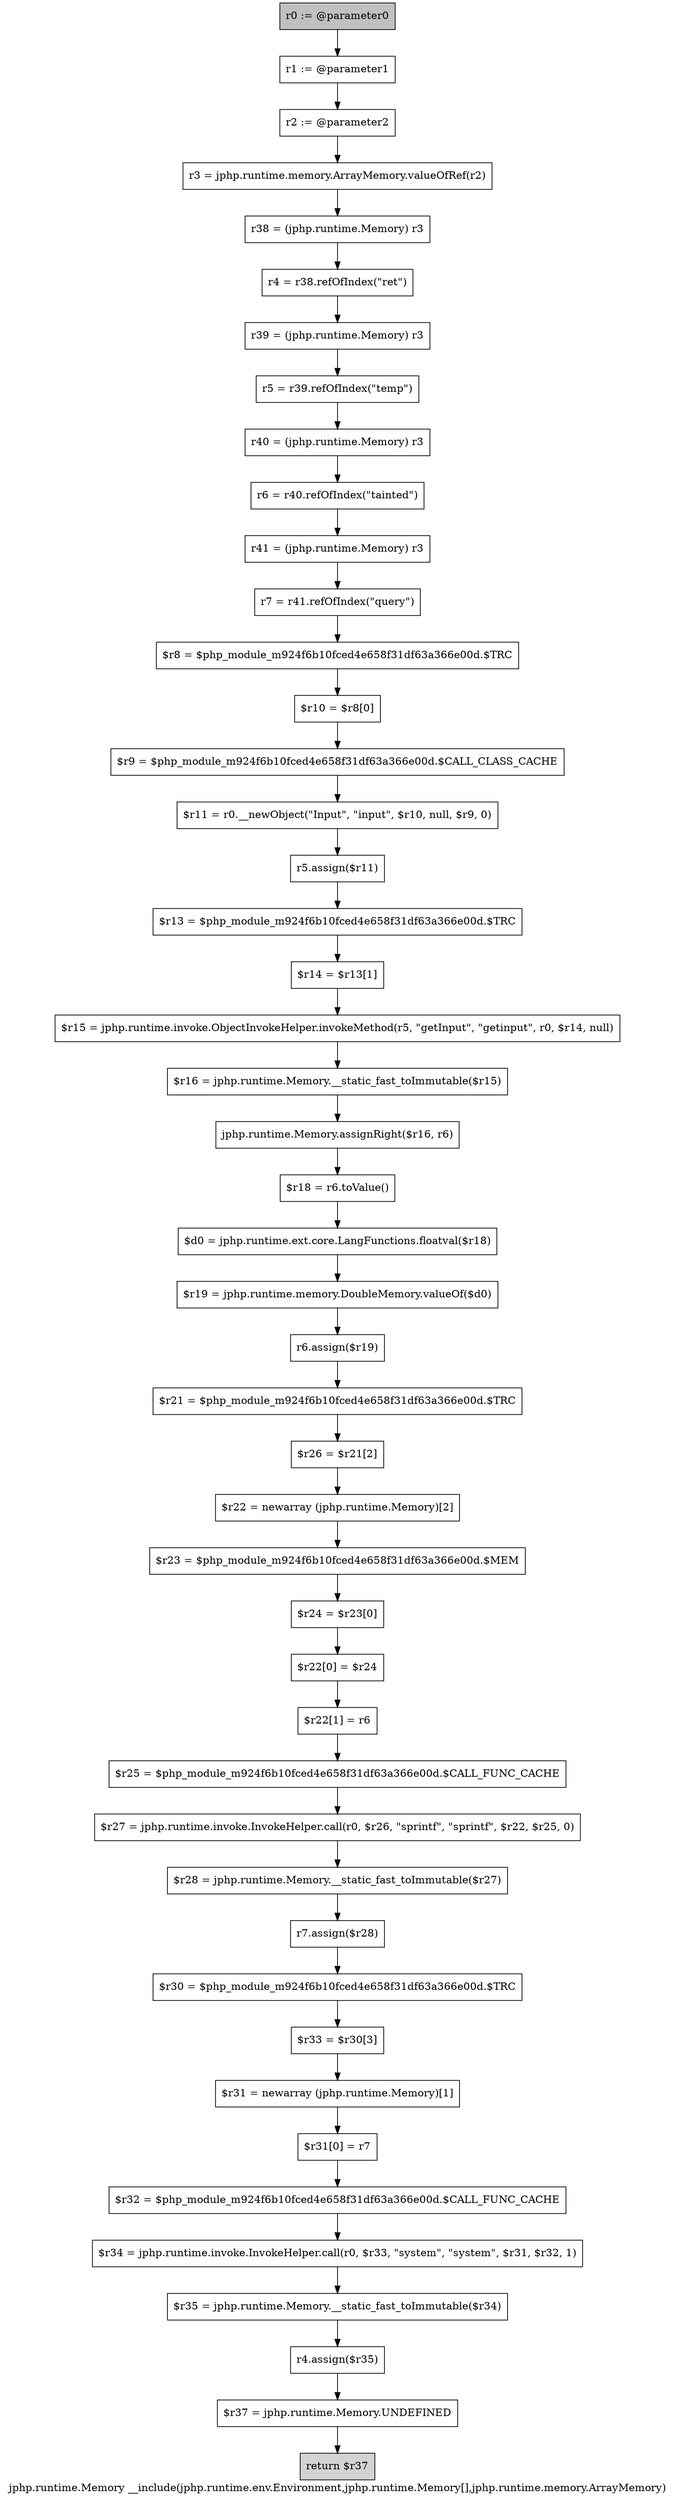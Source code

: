 digraph "jphp.runtime.Memory __include(jphp.runtime.env.Environment,jphp.runtime.Memory[],jphp.runtime.memory.ArrayMemory)" {
    label="jphp.runtime.Memory __include(jphp.runtime.env.Environment,jphp.runtime.Memory[],jphp.runtime.memory.ArrayMemory)";
    node [shape=box];
    "0" [style=filled,fillcolor=gray,label="r0 := @parameter0",];
    "1" [label="r1 := @parameter1",];
    "0"->"1";
    "2" [label="r2 := @parameter2",];
    "1"->"2";
    "3" [label="r3 = jphp.runtime.memory.ArrayMemory.valueOfRef(r2)",];
    "2"->"3";
    "4" [label="r38 = (jphp.runtime.Memory) r3",];
    "3"->"4";
    "5" [label="r4 = r38.refOfIndex(\"ret\")",];
    "4"->"5";
    "6" [label="r39 = (jphp.runtime.Memory) r3",];
    "5"->"6";
    "7" [label="r5 = r39.refOfIndex(\"temp\")",];
    "6"->"7";
    "8" [label="r40 = (jphp.runtime.Memory) r3",];
    "7"->"8";
    "9" [label="r6 = r40.refOfIndex(\"tainted\")",];
    "8"->"9";
    "10" [label="r41 = (jphp.runtime.Memory) r3",];
    "9"->"10";
    "11" [label="r7 = r41.refOfIndex(\"query\")",];
    "10"->"11";
    "12" [label="$r8 = $php_module_m924f6b10fced4e658f31df63a366e00d.$TRC",];
    "11"->"12";
    "13" [label="$r10 = $r8[0]",];
    "12"->"13";
    "14" [label="$r9 = $php_module_m924f6b10fced4e658f31df63a366e00d.$CALL_CLASS_CACHE",];
    "13"->"14";
    "15" [label="$r11 = r0.__newObject(\"Input\", \"input\", $r10, null, $r9, 0)",];
    "14"->"15";
    "16" [label="r5.assign($r11)",];
    "15"->"16";
    "17" [label="$r13 = $php_module_m924f6b10fced4e658f31df63a366e00d.$TRC",];
    "16"->"17";
    "18" [label="$r14 = $r13[1]",];
    "17"->"18";
    "19" [label="$r15 = jphp.runtime.invoke.ObjectInvokeHelper.invokeMethod(r5, \"getInput\", \"getinput\", r0, $r14, null)",];
    "18"->"19";
    "20" [label="$r16 = jphp.runtime.Memory.__static_fast_toImmutable($r15)",];
    "19"->"20";
    "21" [label="jphp.runtime.Memory.assignRight($r16, r6)",];
    "20"->"21";
    "22" [label="$r18 = r6.toValue()",];
    "21"->"22";
    "23" [label="$d0 = jphp.runtime.ext.core.LangFunctions.floatval($r18)",];
    "22"->"23";
    "24" [label="$r19 = jphp.runtime.memory.DoubleMemory.valueOf($d0)",];
    "23"->"24";
    "25" [label="r6.assign($r19)",];
    "24"->"25";
    "26" [label="$r21 = $php_module_m924f6b10fced4e658f31df63a366e00d.$TRC",];
    "25"->"26";
    "27" [label="$r26 = $r21[2]",];
    "26"->"27";
    "28" [label="$r22 = newarray (jphp.runtime.Memory)[2]",];
    "27"->"28";
    "29" [label="$r23 = $php_module_m924f6b10fced4e658f31df63a366e00d.$MEM",];
    "28"->"29";
    "30" [label="$r24 = $r23[0]",];
    "29"->"30";
    "31" [label="$r22[0] = $r24",];
    "30"->"31";
    "32" [label="$r22[1] = r6",];
    "31"->"32";
    "33" [label="$r25 = $php_module_m924f6b10fced4e658f31df63a366e00d.$CALL_FUNC_CACHE",];
    "32"->"33";
    "34" [label="$r27 = jphp.runtime.invoke.InvokeHelper.call(r0, $r26, \"sprintf\", \"sprintf\", $r22, $r25, 0)",];
    "33"->"34";
    "35" [label="$r28 = jphp.runtime.Memory.__static_fast_toImmutable($r27)",];
    "34"->"35";
    "36" [label="r7.assign($r28)",];
    "35"->"36";
    "37" [label="$r30 = $php_module_m924f6b10fced4e658f31df63a366e00d.$TRC",];
    "36"->"37";
    "38" [label="$r33 = $r30[3]",];
    "37"->"38";
    "39" [label="$r31 = newarray (jphp.runtime.Memory)[1]",];
    "38"->"39";
    "40" [label="$r31[0] = r7",];
    "39"->"40";
    "41" [label="$r32 = $php_module_m924f6b10fced4e658f31df63a366e00d.$CALL_FUNC_CACHE",];
    "40"->"41";
    "42" [label="$r34 = jphp.runtime.invoke.InvokeHelper.call(r0, $r33, \"system\", \"system\", $r31, $r32, 1)",];
    "41"->"42";
    "43" [label="$r35 = jphp.runtime.Memory.__static_fast_toImmutable($r34)",];
    "42"->"43";
    "44" [label="r4.assign($r35)",];
    "43"->"44";
    "45" [label="$r37 = jphp.runtime.Memory.UNDEFINED",];
    "44"->"45";
    "46" [style=filled,fillcolor=lightgray,label="return $r37",];
    "45"->"46";
}
